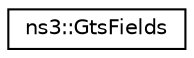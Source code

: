 digraph "Graphical Class Hierarchy"
{
 // LATEX_PDF_SIZE
  edge [fontname="Helvetica",fontsize="10",labelfontname="Helvetica",labelfontsize="10"];
  node [fontname="Helvetica",fontsize="10",shape=record];
  rankdir="LR";
  Node0 [label="ns3::GtsFields",height=0.2,width=0.4,color="black", fillcolor="white", style="filled",URL="$classns3_1_1_gts_fields.html",tooltip="Represent the GTS information fields."];
}
